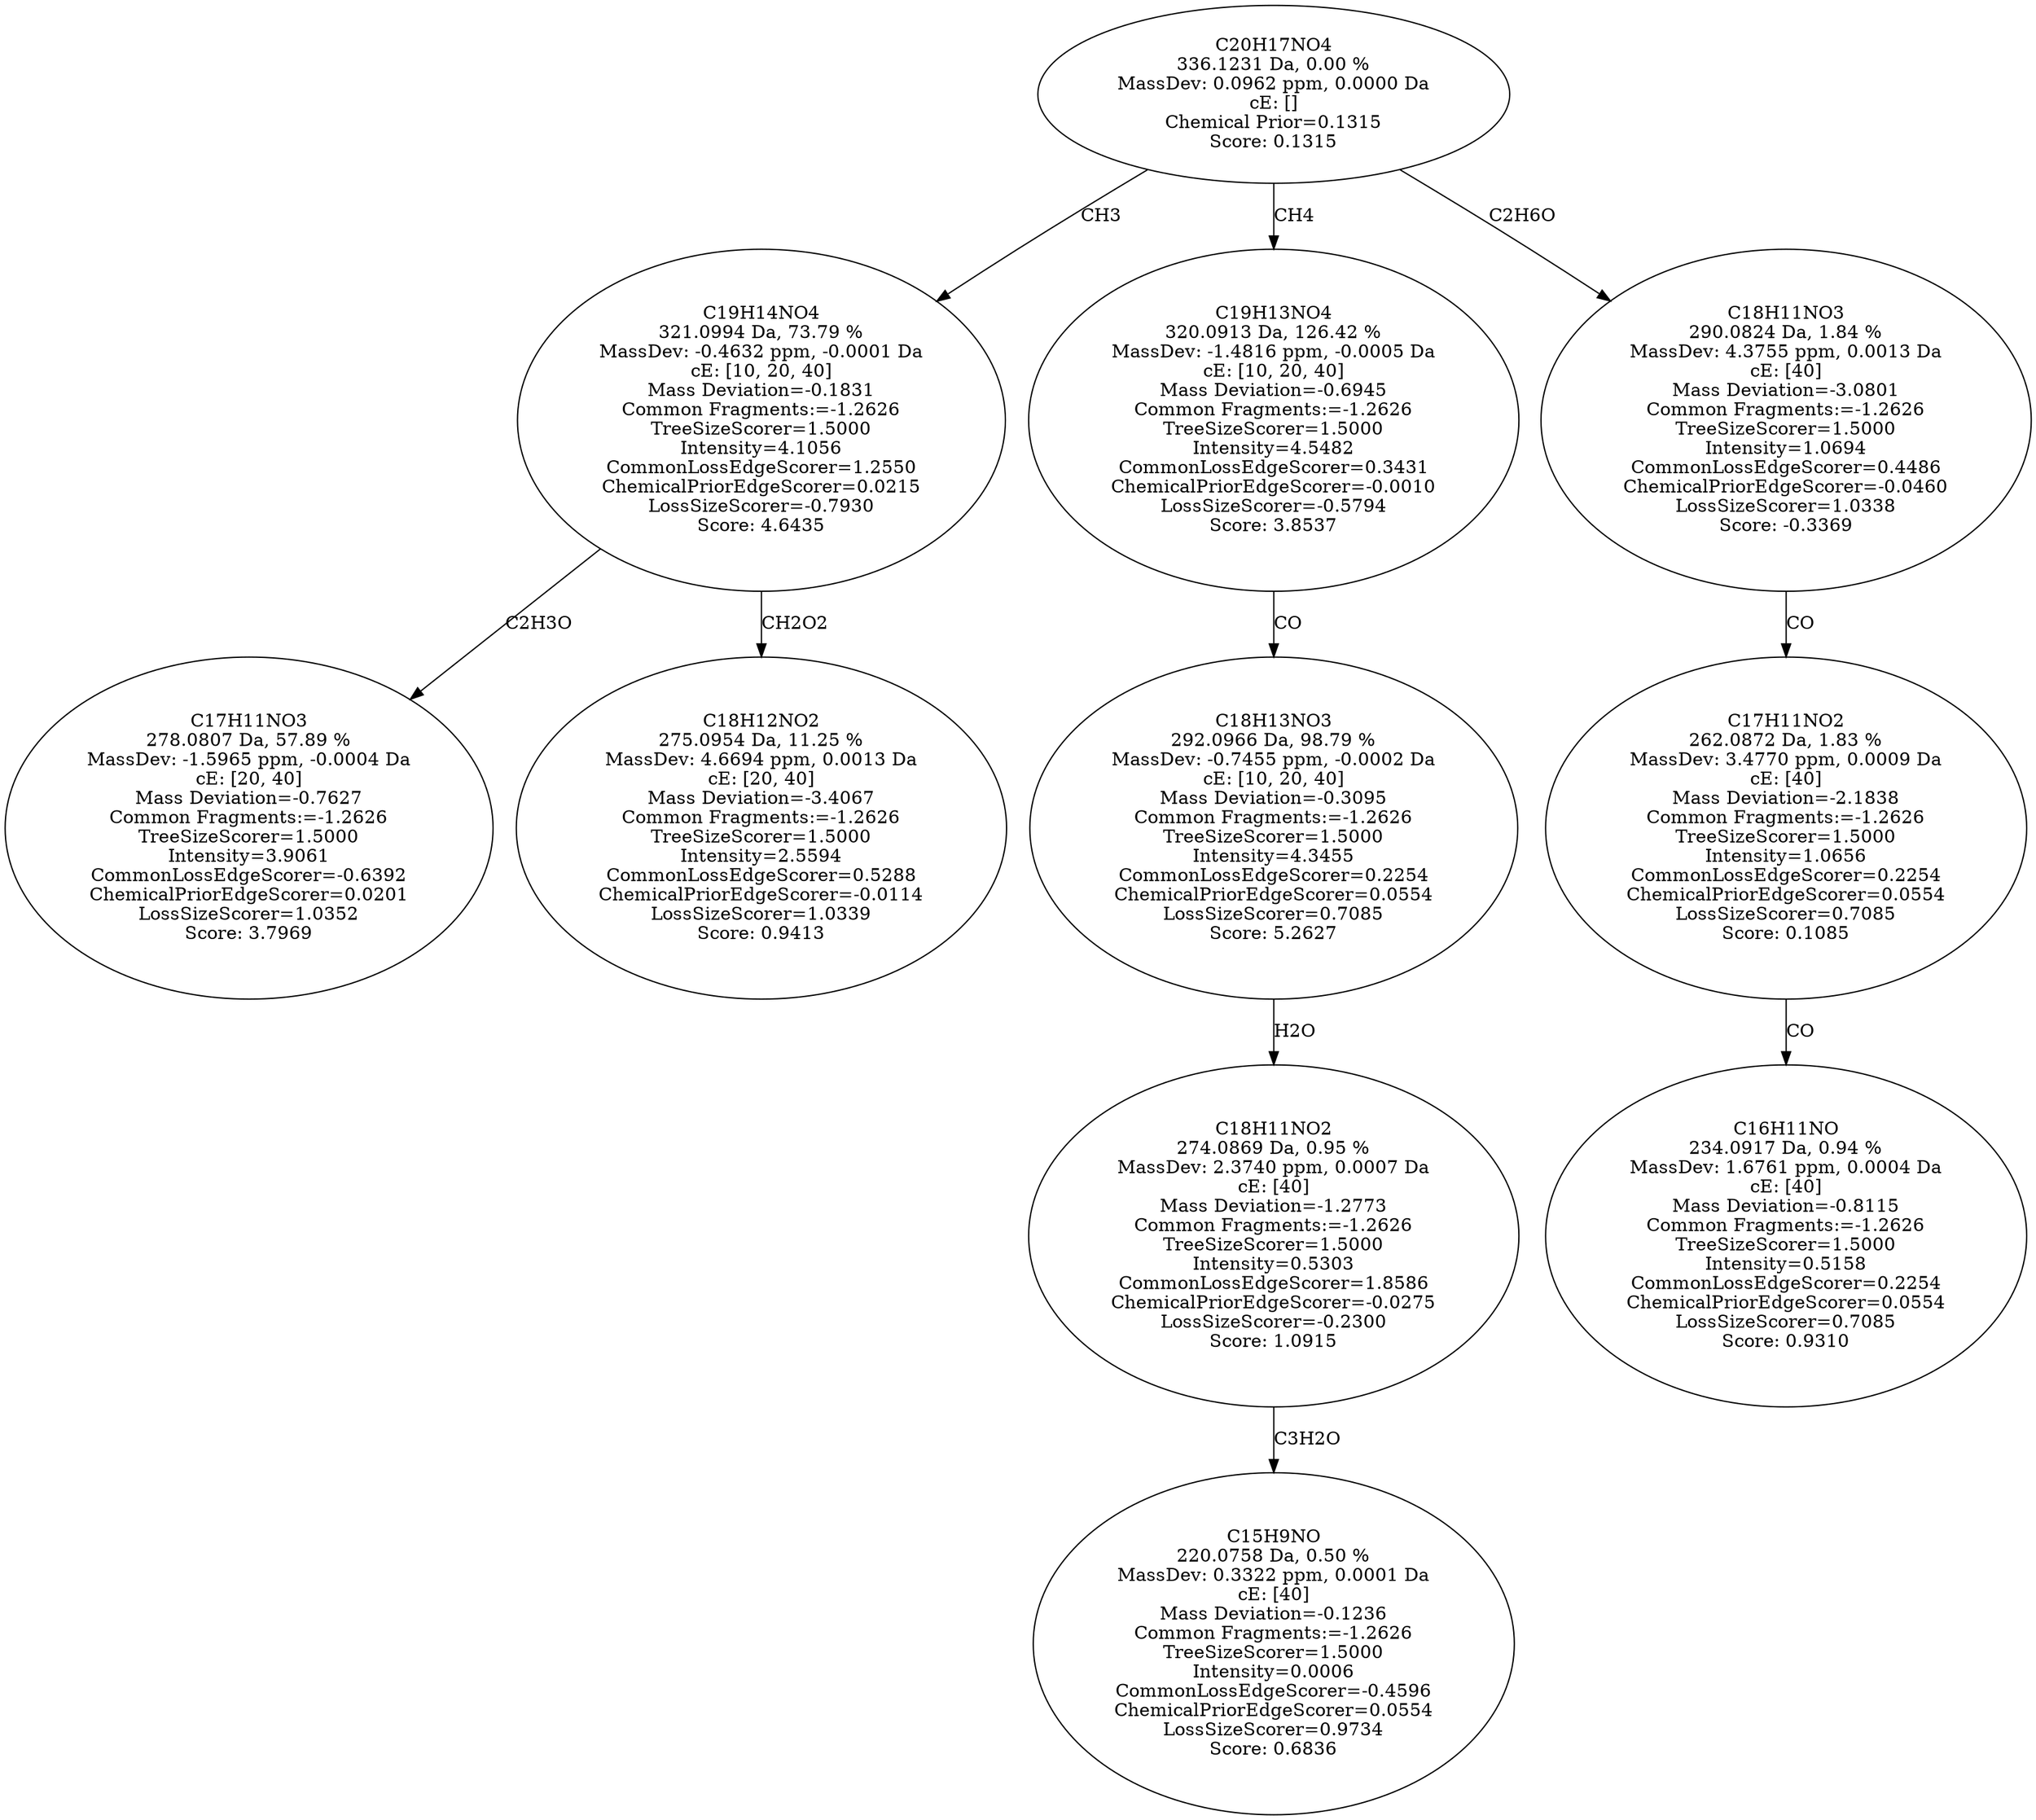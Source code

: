 strict digraph {
v1 [label="C17H11NO3\n278.0807 Da, 57.89 %\nMassDev: -1.5965 ppm, -0.0004 Da\ncE: [20, 40]\nMass Deviation=-0.7627\nCommon Fragments:=-1.2626\nTreeSizeScorer=1.5000\nIntensity=3.9061\nCommonLossEdgeScorer=-0.6392\nChemicalPriorEdgeScorer=0.0201\nLossSizeScorer=1.0352\nScore: 3.7969"];
v2 [label="C18H12NO2\n275.0954 Da, 11.25 %\nMassDev: 4.6694 ppm, 0.0013 Da\ncE: [20, 40]\nMass Deviation=-3.4067\nCommon Fragments:=-1.2626\nTreeSizeScorer=1.5000\nIntensity=2.5594\nCommonLossEdgeScorer=0.5288\nChemicalPriorEdgeScorer=-0.0114\nLossSizeScorer=1.0339\nScore: 0.9413"];
v3 [label="C19H14NO4\n321.0994 Da, 73.79 %\nMassDev: -0.4632 ppm, -0.0001 Da\ncE: [10, 20, 40]\nMass Deviation=-0.1831\nCommon Fragments:=-1.2626\nTreeSizeScorer=1.5000\nIntensity=4.1056\nCommonLossEdgeScorer=1.2550\nChemicalPriorEdgeScorer=0.0215\nLossSizeScorer=-0.7930\nScore: 4.6435"];
v4 [label="C15H9NO\n220.0758 Da, 0.50 %\nMassDev: 0.3322 ppm, 0.0001 Da\ncE: [40]\nMass Deviation=-0.1236\nCommon Fragments:=-1.2626\nTreeSizeScorer=1.5000\nIntensity=0.0006\nCommonLossEdgeScorer=-0.4596\nChemicalPriorEdgeScorer=0.0554\nLossSizeScorer=0.9734\nScore: 0.6836"];
v5 [label="C18H11NO2\n274.0869 Da, 0.95 %\nMassDev: 2.3740 ppm, 0.0007 Da\ncE: [40]\nMass Deviation=-1.2773\nCommon Fragments:=-1.2626\nTreeSizeScorer=1.5000\nIntensity=0.5303\nCommonLossEdgeScorer=1.8586\nChemicalPriorEdgeScorer=-0.0275\nLossSizeScorer=-0.2300\nScore: 1.0915"];
v6 [label="C18H13NO3\n292.0966 Da, 98.79 %\nMassDev: -0.7455 ppm, -0.0002 Da\ncE: [10, 20, 40]\nMass Deviation=-0.3095\nCommon Fragments:=-1.2626\nTreeSizeScorer=1.5000\nIntensity=4.3455\nCommonLossEdgeScorer=0.2254\nChemicalPriorEdgeScorer=0.0554\nLossSizeScorer=0.7085\nScore: 5.2627"];
v7 [label="C19H13NO4\n320.0913 Da, 126.42 %\nMassDev: -1.4816 ppm, -0.0005 Da\ncE: [10, 20, 40]\nMass Deviation=-0.6945\nCommon Fragments:=-1.2626\nTreeSizeScorer=1.5000\nIntensity=4.5482\nCommonLossEdgeScorer=0.3431\nChemicalPriorEdgeScorer=-0.0010\nLossSizeScorer=-0.5794\nScore: 3.8537"];
v8 [label="C16H11NO\n234.0917 Da, 0.94 %\nMassDev: 1.6761 ppm, 0.0004 Da\ncE: [40]\nMass Deviation=-0.8115\nCommon Fragments:=-1.2626\nTreeSizeScorer=1.5000\nIntensity=0.5158\nCommonLossEdgeScorer=0.2254\nChemicalPriorEdgeScorer=0.0554\nLossSizeScorer=0.7085\nScore: 0.9310"];
v9 [label="C17H11NO2\n262.0872 Da, 1.83 %\nMassDev: 3.4770 ppm, 0.0009 Da\ncE: [40]\nMass Deviation=-2.1838\nCommon Fragments:=-1.2626\nTreeSizeScorer=1.5000\nIntensity=1.0656\nCommonLossEdgeScorer=0.2254\nChemicalPriorEdgeScorer=0.0554\nLossSizeScorer=0.7085\nScore: 0.1085"];
v10 [label="C18H11NO3\n290.0824 Da, 1.84 %\nMassDev: 4.3755 ppm, 0.0013 Da\ncE: [40]\nMass Deviation=-3.0801\nCommon Fragments:=-1.2626\nTreeSizeScorer=1.5000\nIntensity=1.0694\nCommonLossEdgeScorer=0.4486\nChemicalPriorEdgeScorer=-0.0460\nLossSizeScorer=1.0338\nScore: -0.3369"];
v11 [label="C20H17NO4\n336.1231 Da, 0.00 %\nMassDev: 0.0962 ppm, 0.0000 Da\ncE: []\nChemical Prior=0.1315\nScore: 0.1315"];
v3 -> v1 [label="C2H3O"];
v3 -> v2 [label="CH2O2"];
v11 -> v3 [label="CH3"];
v5 -> v4 [label="C3H2O"];
v6 -> v5 [label="H2O"];
v7 -> v6 [label="CO"];
v11 -> v7 [label="CH4"];
v9 -> v8 [label="CO"];
v10 -> v9 [label="CO"];
v11 -> v10 [label="C2H6O"];
}